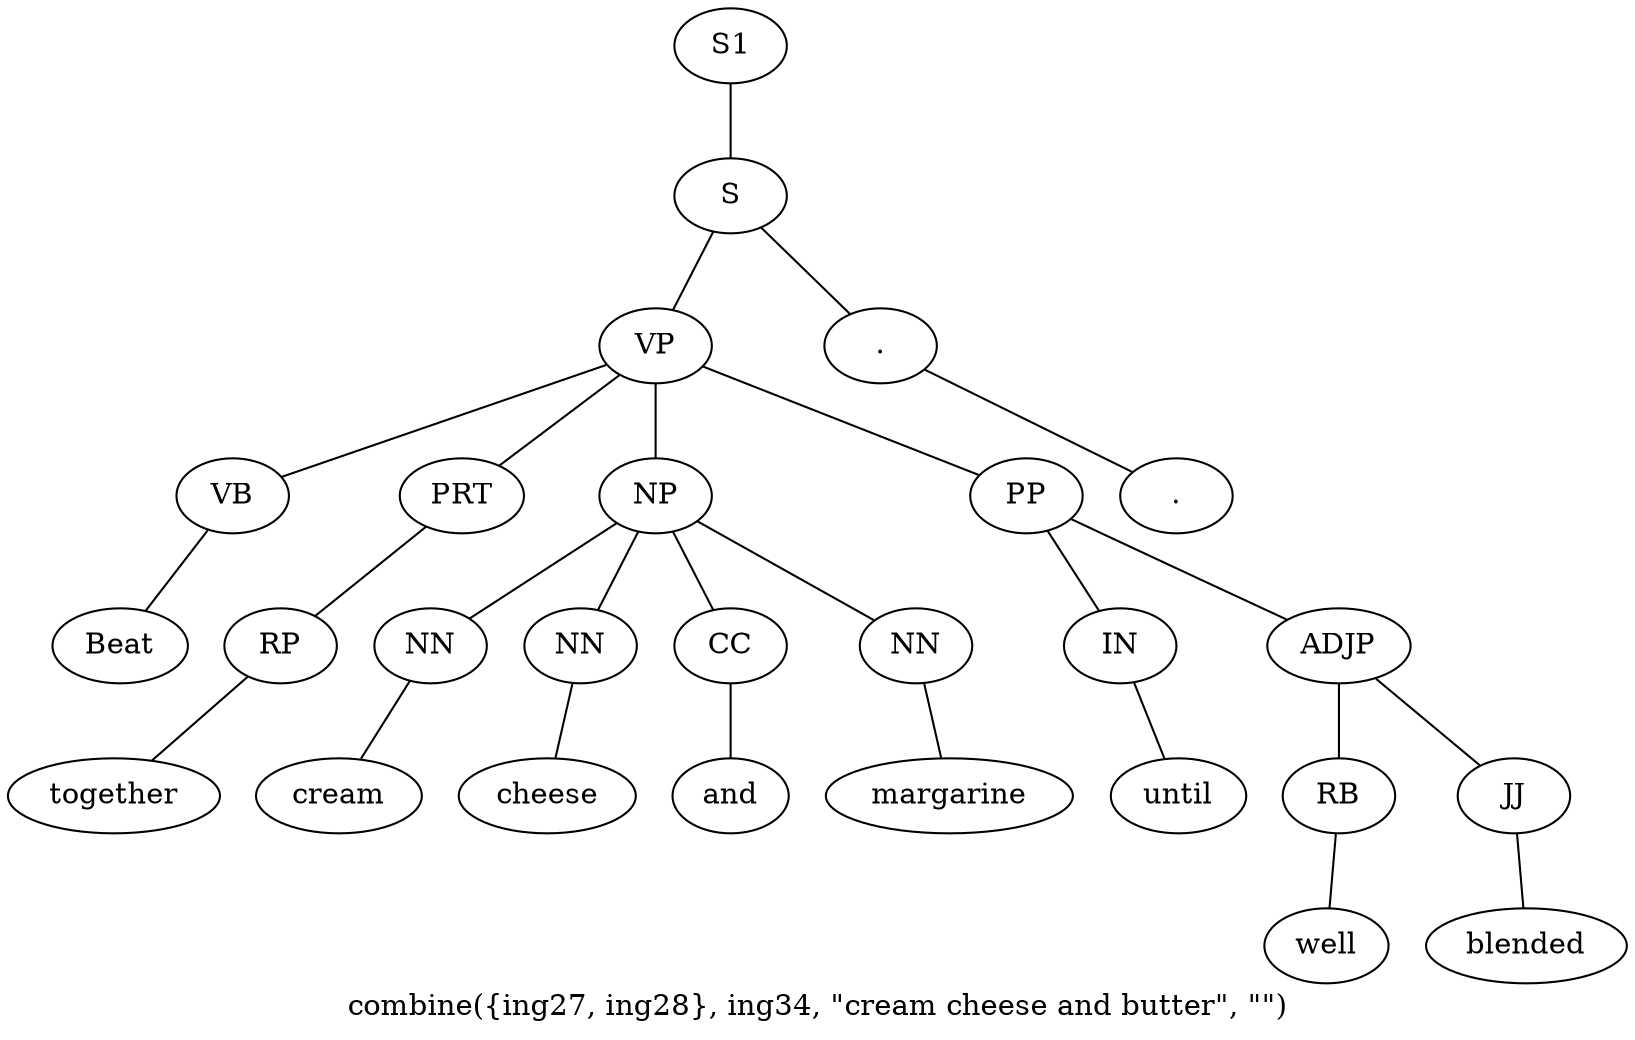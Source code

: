 graph SyntaxGraph {
	label = "combine({ing27, ing28}, ing34, \"cream cheese and butter\", \"\")";
	Node0 [label="S1"];
	Node1 [label="S"];
	Node2 [label="VP"];
	Node3 [label="VB"];
	Node4 [label="Beat"];
	Node5 [label="PRT"];
	Node6 [label="RP"];
	Node7 [label="together"];
	Node8 [label="NP"];
	Node9 [label="NN"];
	Node10 [label="cream"];
	Node11 [label="NN"];
	Node12 [label="cheese"];
	Node13 [label="CC"];
	Node14 [label="and"];
	Node15 [label="NN"];
	Node16 [label="margarine"];
	Node17 [label="PP"];
	Node18 [label="IN"];
	Node19 [label="until"];
	Node20 [label="ADJP"];
	Node21 [label="RB"];
	Node22 [label="well"];
	Node23 [label="JJ"];
	Node24 [label="blended"];
	Node25 [label="."];
	Node26 [label="."];

	Node0 -- Node1;
	Node1 -- Node2;
	Node1 -- Node25;
	Node2 -- Node3;
	Node2 -- Node5;
	Node2 -- Node8;
	Node2 -- Node17;
	Node3 -- Node4;
	Node5 -- Node6;
	Node6 -- Node7;
	Node8 -- Node9;
	Node8 -- Node11;
	Node8 -- Node13;
	Node8 -- Node15;
	Node9 -- Node10;
	Node11 -- Node12;
	Node13 -- Node14;
	Node15 -- Node16;
	Node17 -- Node18;
	Node17 -- Node20;
	Node18 -- Node19;
	Node20 -- Node21;
	Node20 -- Node23;
	Node21 -- Node22;
	Node23 -- Node24;
	Node25 -- Node26;
}